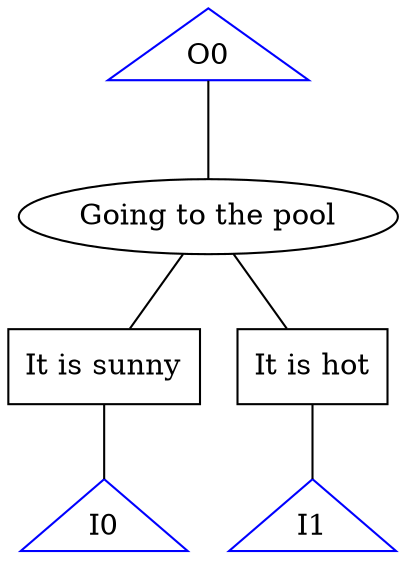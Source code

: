 digraph "and.aag" {
"It is sunny"[shape=box];
I0[shape=triangle,color=blue];
"It is sunny"->I0[arrowhead=none];
"It is hot"[shape=box];
I1[shape=triangle,color=blue];
"It is hot"->I1[arrowhead=none];
"Going to the pool"->"It is sunny"[arrowhead=none];
"Going to the pool"->"It is hot"[arrowhead=none];
O0[shape=triangle,color=blue];
O0 -> "Going to the pool"[arrowhead=none];
}
